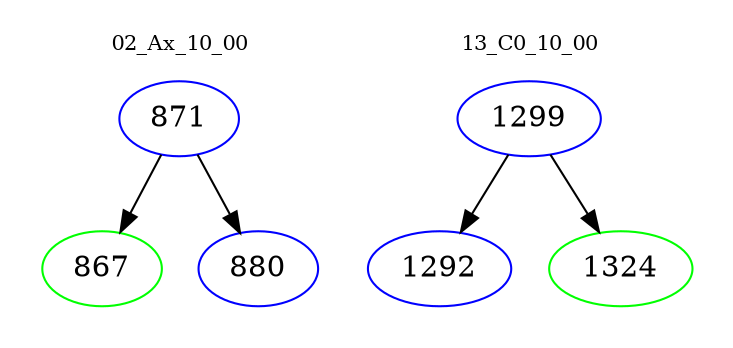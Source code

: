 digraph{
subgraph cluster_0 {
color = white
label = "02_Ax_10_00";
fontsize=10;
T0_871 [label="871", color="blue"]
T0_871 -> T0_867 [color="black"]
T0_867 [label="867", color="green"]
T0_871 -> T0_880 [color="black"]
T0_880 [label="880", color="blue"]
}
subgraph cluster_1 {
color = white
label = "13_C0_10_00";
fontsize=10;
T1_1299 [label="1299", color="blue"]
T1_1299 -> T1_1292 [color="black"]
T1_1292 [label="1292", color="blue"]
T1_1299 -> T1_1324 [color="black"]
T1_1324 [label="1324", color="green"]
}
}
